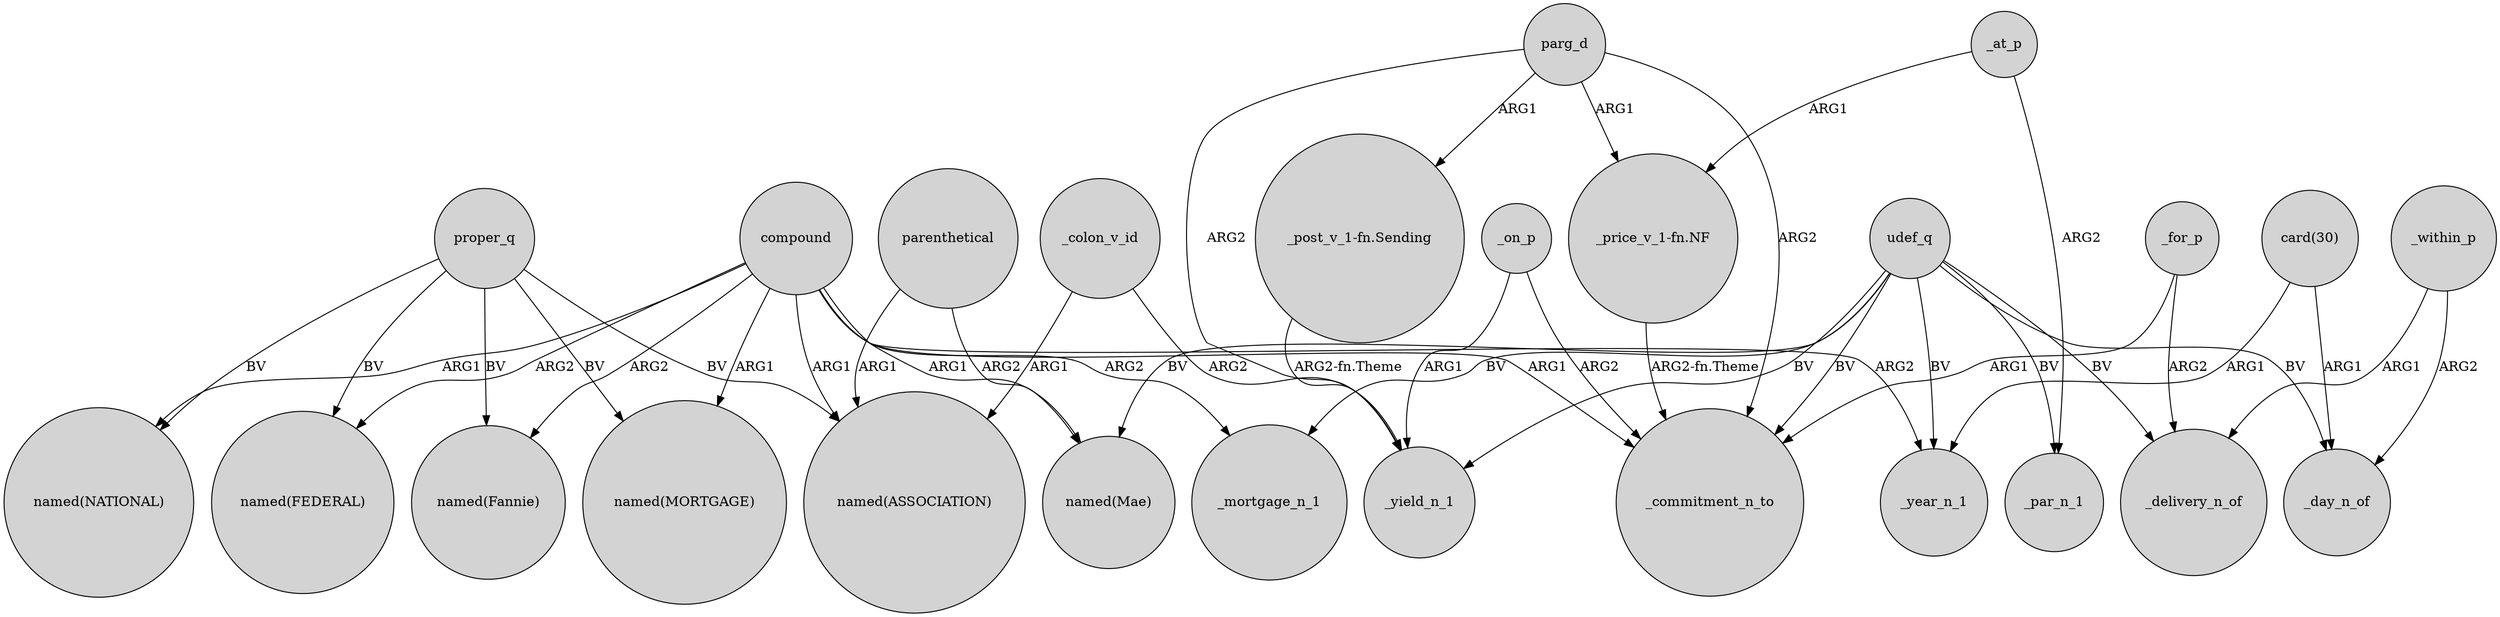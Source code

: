 digraph {
	node [shape=circle style=filled]
	proper_q -> "named(NATIONAL)" [label=BV]
	"_post_v_1-fn.Sending" -> _yield_n_1 [label="ARG2-fn.Theme"]
	parenthetical -> "named(Mae)" [label=ARG2]
	udef_q -> _par_n_1 [label=BV]
	"_price_v_1-fn.NF" -> _commitment_n_to [label="ARG2-fn.Theme"]
	udef_q -> _mortgage_n_1 [label=BV]
	_on_p -> _commitment_n_to [label=ARG2]
	udef_q -> _commitment_n_to [label=BV]
	_at_p -> _par_n_1 [label=ARG2]
	compound -> "named(Mae)" [label=ARG1]
	udef_q -> _delivery_n_of [label=BV]
	compound -> "named(FEDERAL)" [label=ARG2]
	compound -> "named(MORTGAGE)" [label=ARG1]
	_within_p -> _delivery_n_of [label=ARG1]
	compound -> _mortgage_n_1 [label=ARG2]
	compound -> "named(Fannie)" [label=ARG2]
	udef_q -> _day_n_of [label=BV]
	_for_p -> _commitment_n_to [label=ARG1]
	compound -> "named(ASSOCIATION)" [label=ARG1]
	proper_q -> "named(FEDERAL)" [label=BV]
	parg_d -> _yield_n_1 [label=ARG2]
	_colon_v_id -> _yield_n_1 [label=ARG2]
	_at_p -> "_price_v_1-fn.NF" [label=ARG1]
	parg_d -> _commitment_n_to [label=ARG2]
	proper_q -> "named(MORTGAGE)" [label=BV]
	_colon_v_id -> "named(ASSOCIATION)" [label=ARG1]
	udef_q -> "named(Mae)" [label=BV]
	"card(30)" -> _year_n_1 [label=ARG1]
	parenthetical -> "named(ASSOCIATION)" [label=ARG1]
	_for_p -> _delivery_n_of [label=ARG2]
	parg_d -> "_post_v_1-fn.Sending" [label=ARG1]
	parg_d -> "_price_v_1-fn.NF" [label=ARG1]
	compound -> _year_n_1 [label=ARG2]
	compound -> "named(NATIONAL)" [label=ARG1]
	udef_q -> _year_n_1 [label=BV]
	_on_p -> _yield_n_1 [label=ARG1]
	_within_p -> _day_n_of [label=ARG2]
	"card(30)" -> _day_n_of [label=ARG1]
	udef_q -> _yield_n_1 [label=BV]
	proper_q -> "named(ASSOCIATION)" [label=BV]
	proper_q -> "named(Fannie)" [label=BV]
	compound -> _commitment_n_to [label=ARG1]
}
